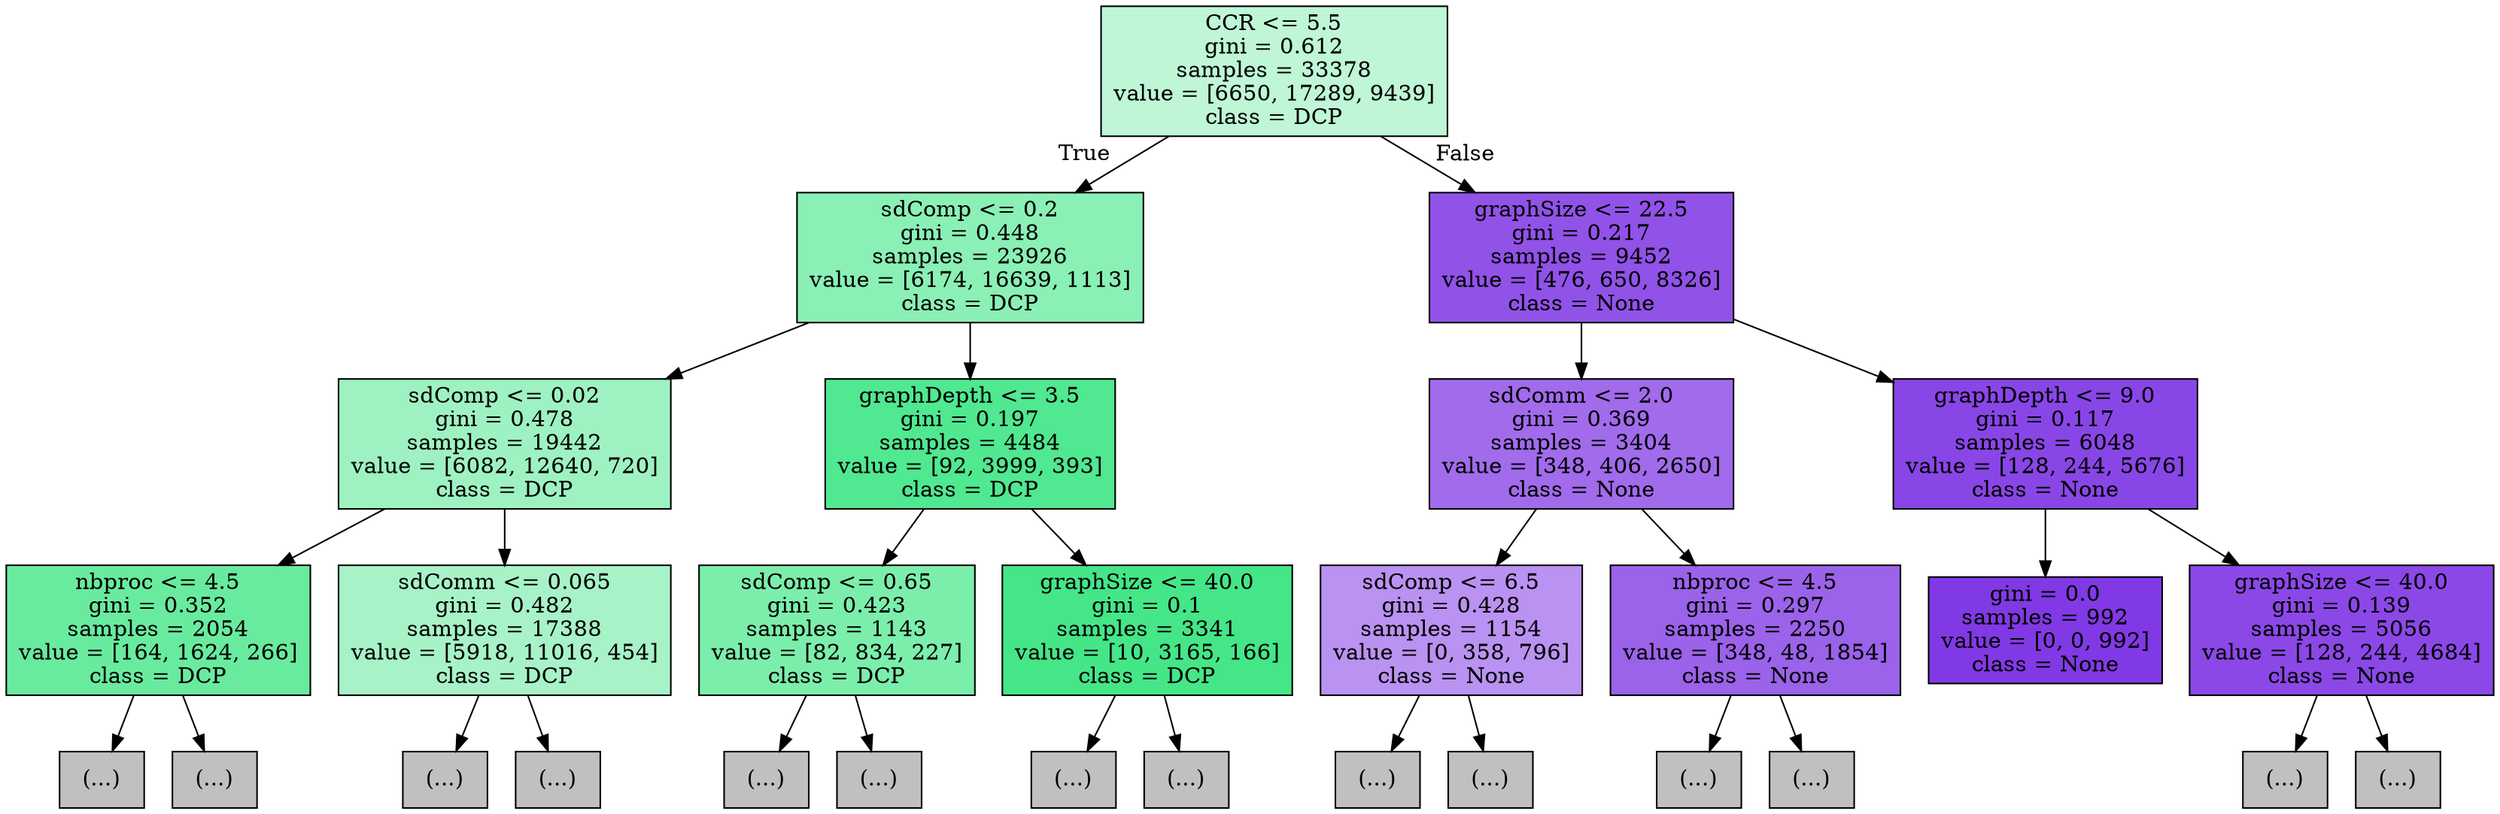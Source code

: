 digraph Tree {
node [shape=box, style="filled", color="black"] ;
0 [label="CCR <= 5.5\ngini = 0.612\nsamples = 33378\nvalue = [6650, 17289, 9439]\nclass = DCP", fillcolor="#bef6d6"] ;
1 [label="sdComp <= 0.2\ngini = 0.448\nsamples = 23926\nvalue = [6174, 16639, 1113]\nclass = DCP", fillcolor="#8af0b5"] ;
0 -> 1 [labeldistance=2.5, labelangle=45, headlabel="True"] ;
2 [label="sdComp <= 0.02\ngini = 0.478\nsamples = 19442\nvalue = [6082, 12640, 720]\nclass = DCP", fillcolor="#9ef2c1"] ;
1 -> 2 ;
3 [label="nbproc <= 4.5\ngini = 0.352\nsamples = 2054\nvalue = [164, 1624, 266]\nclass = DCP", fillcolor="#69eb9f"] ;
2 -> 3 ;
4 [label="(...)", fillcolor="#C0C0C0"] ;
3 -> 4 ;
33 [label="(...)", fillcolor="#C0C0C0"] ;
3 -> 33 ;
68 [label="sdComm <= 0.065\ngini = 0.482\nsamples = 17388\nvalue = [5918, 11016, 454]\nclass = DCP", fillcolor="#a7f3c7"] ;
2 -> 68 ;
69 [label="(...)", fillcolor="#C0C0C0"] ;
68 -> 69 ;
182 [label="(...)", fillcolor="#C0C0C0"] ;
68 -> 182 ;
281 [label="graphDepth <= 3.5\ngini = 0.197\nsamples = 4484\nvalue = [92, 3999, 393]\nclass = DCP", fillcolor="#50e890"] ;
1 -> 281 ;
282 [label="sdComp <= 0.65\ngini = 0.423\nsamples = 1143\nvalue = [82, 834, 227]\nclass = DCP", fillcolor="#7ceeac"] ;
281 -> 282 ;
283 [label="(...)", fillcolor="#C0C0C0"] ;
282 -> 283 ;
292 [label="(...)", fillcolor="#C0C0C0"] ;
282 -> 292 ;
303 [label="graphSize <= 40.0\ngini = 0.1\nsamples = 3341\nvalue = [10, 3165, 166]\nclass = DCP", fillcolor="#44e688"] ;
281 -> 303 ;
304 [label="(...)", fillcolor="#C0C0C0"] ;
303 -> 304 ;
359 [label="(...)", fillcolor="#C0C0C0"] ;
303 -> 359 ;
378 [label="graphSize <= 22.5\ngini = 0.217\nsamples = 9452\nvalue = [476, 650, 8326]\nclass = None", fillcolor="#9152e8"] ;
0 -> 378 [labeldistance=2.5, labelangle=-45, headlabel="False"] ;
379 [label="sdComm <= 2.0\ngini = 0.369\nsamples = 3404\nvalue = [348, 406, 2650]\nclass = None", fillcolor="#a16bec"] ;
378 -> 379 ;
380 [label="sdComp <= 6.5\ngini = 0.428\nsamples = 1154\nvalue = [0, 358, 796]\nclass = None", fillcolor="#ba92f1"] ;
379 -> 380 ;
381 [label="(...)", fillcolor="#C0C0C0"] ;
380 -> 381 ;
392 [label="(...)", fillcolor="#C0C0C0"] ;
380 -> 392 ;
397 [label="nbproc <= 4.5\ngini = 0.297\nsamples = 2250\nvalue = [348, 48, 1854]\nclass = None", fillcolor="#9b62ea"] ;
379 -> 397 ;
398 [label="(...)", fillcolor="#C0C0C0"] ;
397 -> 398 ;
413 [label="(...)", fillcolor="#C0C0C0"] ;
397 -> 413 ;
414 [label="graphDepth <= 9.0\ngini = 0.117\nsamples = 6048\nvalue = [128, 244, 5676]\nclass = None", fillcolor="#8946e7"] ;
378 -> 414 ;
415 [label="gini = 0.0\nsamples = 992\nvalue = [0, 0, 992]\nclass = None", fillcolor="#8139e5"] ;
414 -> 415 ;
416 [label="graphSize <= 40.0\ngini = 0.139\nsamples = 5056\nvalue = [128, 244, 4684]\nclass = None", fillcolor="#8b48e7"] ;
414 -> 416 ;
417 [label="(...)", fillcolor="#C0C0C0"] ;
416 -> 417 ;
438 [label="(...)", fillcolor="#C0C0C0"] ;
416 -> 438 ;
}